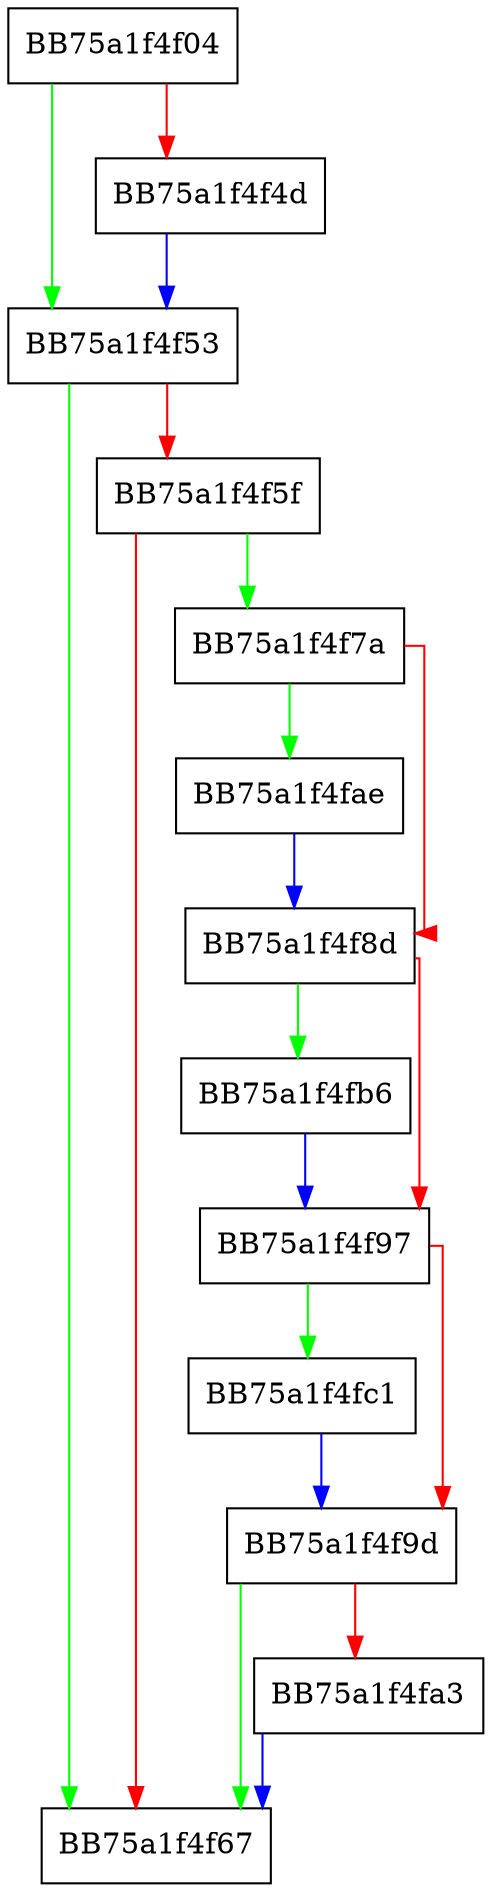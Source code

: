 digraph stop {
  node [shape="box"];
  graph [splines=ortho];
  BB75a1f4f04 -> BB75a1f4f53 [color="green"];
  BB75a1f4f04 -> BB75a1f4f4d [color="red"];
  BB75a1f4f4d -> BB75a1f4f53 [color="blue"];
  BB75a1f4f53 -> BB75a1f4f67 [color="green"];
  BB75a1f4f53 -> BB75a1f4f5f [color="red"];
  BB75a1f4f5f -> BB75a1f4f7a [color="green"];
  BB75a1f4f5f -> BB75a1f4f67 [color="red"];
  BB75a1f4f7a -> BB75a1f4fae [color="green"];
  BB75a1f4f7a -> BB75a1f4f8d [color="red"];
  BB75a1f4f8d -> BB75a1f4fb6 [color="green"];
  BB75a1f4f8d -> BB75a1f4f97 [color="red"];
  BB75a1f4f97 -> BB75a1f4fc1 [color="green"];
  BB75a1f4f97 -> BB75a1f4f9d [color="red"];
  BB75a1f4f9d -> BB75a1f4f67 [color="green"];
  BB75a1f4f9d -> BB75a1f4fa3 [color="red"];
  BB75a1f4fa3 -> BB75a1f4f67 [color="blue"];
  BB75a1f4fae -> BB75a1f4f8d [color="blue"];
  BB75a1f4fb6 -> BB75a1f4f97 [color="blue"];
  BB75a1f4fc1 -> BB75a1f4f9d [color="blue"];
}